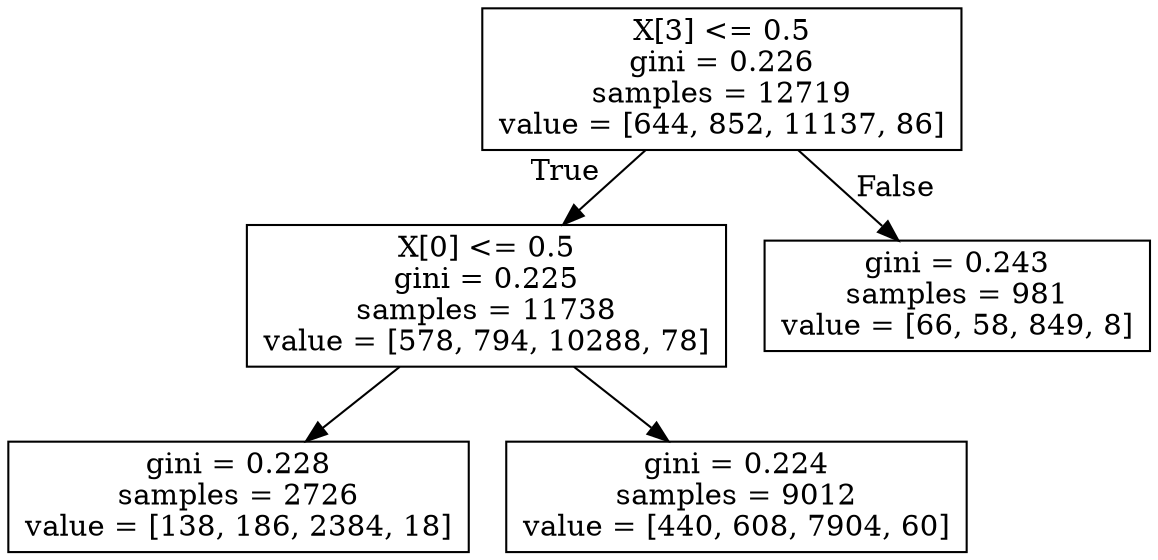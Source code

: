 digraph Tree {
node [shape=box] ;
0 [label="X[3] <= 0.5\ngini = 0.226\nsamples = 12719\nvalue = [644, 852, 11137, 86]"] ;
1 [label="X[0] <= 0.5\ngini = 0.225\nsamples = 11738\nvalue = [578, 794, 10288, 78]"] ;
0 -> 1 [labeldistance=2.5, labelangle=45, headlabel="True"] ;
2 [label="gini = 0.228\nsamples = 2726\nvalue = [138, 186, 2384, 18]"] ;
1 -> 2 ;
3 [label="gini = 0.224\nsamples = 9012\nvalue = [440, 608, 7904, 60]"] ;
1 -> 3 ;
4 [label="gini = 0.243\nsamples = 981\nvalue = [66, 58, 849, 8]"] ;
0 -> 4 [labeldistance=2.5, labelangle=-45, headlabel="False"] ;
}